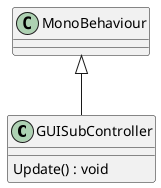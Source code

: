 @startuml
class GUISubController {
    Update() : void
}
MonoBehaviour <|-- GUISubController
@enduml
